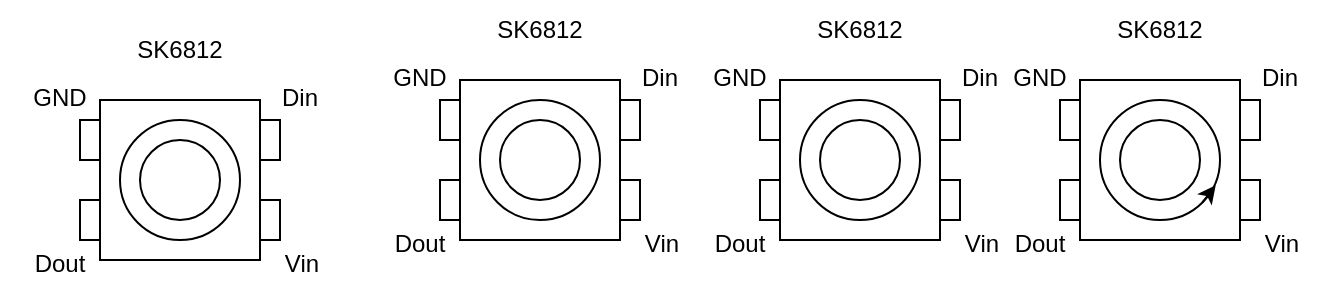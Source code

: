 <mxfile>
    <diagram id="DSKujXKeD6uoOkMUbGKy" name="Page-1">
        <mxGraphModel dx="606" dy="257" grid="1" gridSize="10" guides="1" tooltips="1" connect="1" arrows="1" fold="1" page="1" pageScale="1" pageWidth="827" pageHeight="1169" math="0" shadow="0">
            <root>
                <mxCell id="0"/>
                <mxCell id="1" parent="0"/>
                <mxCell id="19" value="" style="group" parent="1" vertex="1" connectable="0">
                    <mxGeometry x="180" y="650" width="181" height="137" as="geometry"/>
                </mxCell>
                <mxCell id="16" value="SK6812" style="text;html=1;strokeColor=none;fillColor=none;align=center;verticalAlign=middle;whiteSpace=wrap;rounded=0;" parent="19" vertex="1">
                    <mxGeometry x="60" width="60" height="30" as="geometry"/>
                </mxCell>
                <mxCell id="17" value="" style="group" parent="19" vertex="1" connectable="0">
                    <mxGeometry y="24" width="181" height="113" as="geometry"/>
                </mxCell>
                <mxCell id="68" style="edgeStyle=none;html=1;exitX=1;exitY=0.5;exitDx=0;exitDy=0;entryX=1;entryY=1;entryDx=0;entryDy=0;" edge="1" parent="17" source="4" target="11">
                    <mxGeometry relative="1" as="geometry"/>
                </mxCell>
                <mxCell id="4" value="" style="whiteSpace=wrap;html=1;aspect=fixed;" parent="17" vertex="1">
                    <mxGeometry x="50" y="16" width="80" height="80" as="geometry"/>
                </mxCell>
                <mxCell id="5" value="" style="ellipse;whiteSpace=wrap;html=1;aspect=fixed;" parent="17" vertex="1">
                    <mxGeometry x="60" y="26" width="60" height="60" as="geometry"/>
                </mxCell>
                <mxCell id="6" value="" style="ellipse;whiteSpace=wrap;html=1;aspect=fixed;" parent="17" vertex="1">
                    <mxGeometry x="70" y="36" width="40" height="40" as="geometry"/>
                </mxCell>
                <mxCell id="7" value="" style="rounded=0;whiteSpace=wrap;html=1;" parent="17" vertex="1">
                    <mxGeometry x="40" y="26" width="10" height="20" as="geometry"/>
                </mxCell>
                <mxCell id="8" value="" style="rounded=0;whiteSpace=wrap;html=1;" parent="17" vertex="1">
                    <mxGeometry x="40" y="66" width="10" height="20" as="geometry"/>
                </mxCell>
                <mxCell id="9" value="" style="rounded=0;whiteSpace=wrap;html=1;" parent="17" vertex="1">
                    <mxGeometry x="130" y="26" width="10" height="20" as="geometry"/>
                </mxCell>
                <mxCell id="10" value="" style="rounded=0;whiteSpace=wrap;html=1;" parent="17" vertex="1">
                    <mxGeometry x="130" y="66" width="10" height="20" as="geometry"/>
                </mxCell>
                <mxCell id="11" value="GND" style="text;html=1;strokeColor=none;fillColor=none;align=center;verticalAlign=middle;whiteSpace=wrap;rounded=0;" parent="17" vertex="1">
                    <mxGeometry width="60" height="30" as="geometry"/>
                </mxCell>
                <mxCell id="12" value="Dout" style="text;html=1;strokeColor=none;fillColor=none;align=center;verticalAlign=middle;whiteSpace=wrap;rounded=0;" parent="17" vertex="1">
                    <mxGeometry y="83" width="60" height="30" as="geometry"/>
                </mxCell>
                <mxCell id="13" value="Din" style="text;html=1;strokeColor=none;fillColor=none;align=center;verticalAlign=middle;whiteSpace=wrap;rounded=0;" parent="17" vertex="1">
                    <mxGeometry x="120" width="60" height="30" as="geometry"/>
                </mxCell>
                <mxCell id="14" value="Vin" style="text;html=1;strokeColor=none;fillColor=none;align=center;verticalAlign=middle;whiteSpace=wrap;rounded=0;" parent="17" vertex="1">
                    <mxGeometry x="121" y="83" width="60" height="30" as="geometry"/>
                </mxCell>
                <mxCell id="23" value="" style="group" vertex="1" connectable="0" parent="1">
                    <mxGeometry x="360" y="640" width="181" height="137" as="geometry"/>
                </mxCell>
                <mxCell id="24" value="SK6812" style="text;html=1;strokeColor=none;fillColor=none;align=center;verticalAlign=middle;whiteSpace=wrap;rounded=0;" vertex="1" parent="23">
                    <mxGeometry x="60" width="60" height="30" as="geometry"/>
                </mxCell>
                <mxCell id="25" value="" style="group" vertex="1" connectable="0" parent="23">
                    <mxGeometry y="24" width="181" height="113" as="geometry"/>
                </mxCell>
                <mxCell id="26" value="" style="whiteSpace=wrap;html=1;aspect=fixed;" vertex="1" parent="25">
                    <mxGeometry x="50" y="16" width="80" height="80" as="geometry"/>
                </mxCell>
                <mxCell id="27" value="" style="ellipse;whiteSpace=wrap;html=1;aspect=fixed;" vertex="1" parent="25">
                    <mxGeometry x="60" y="26" width="60" height="60" as="geometry"/>
                </mxCell>
                <mxCell id="28" value="" style="ellipse;whiteSpace=wrap;html=1;aspect=fixed;" vertex="1" parent="25">
                    <mxGeometry x="70" y="36" width="40" height="40" as="geometry"/>
                </mxCell>
                <mxCell id="29" value="" style="rounded=0;whiteSpace=wrap;html=1;" vertex="1" parent="25">
                    <mxGeometry x="40" y="26" width="10" height="20" as="geometry"/>
                </mxCell>
                <mxCell id="30" value="" style="rounded=0;whiteSpace=wrap;html=1;" vertex="1" parent="25">
                    <mxGeometry x="40" y="66" width="10" height="20" as="geometry"/>
                </mxCell>
                <mxCell id="31" value="" style="rounded=0;whiteSpace=wrap;html=1;" vertex="1" parent="25">
                    <mxGeometry x="130" y="26" width="10" height="20" as="geometry"/>
                </mxCell>
                <mxCell id="32" value="" style="rounded=0;whiteSpace=wrap;html=1;" vertex="1" parent="25">
                    <mxGeometry x="130" y="66" width="10" height="20" as="geometry"/>
                </mxCell>
                <mxCell id="33" value="GND" style="text;html=1;strokeColor=none;fillColor=none;align=center;verticalAlign=middle;whiteSpace=wrap;rounded=0;" vertex="1" parent="25">
                    <mxGeometry width="60" height="30" as="geometry"/>
                </mxCell>
                <mxCell id="34" value="Dout" style="text;html=1;strokeColor=none;fillColor=none;align=center;verticalAlign=middle;whiteSpace=wrap;rounded=0;" vertex="1" parent="25">
                    <mxGeometry y="83" width="60" height="30" as="geometry"/>
                </mxCell>
                <mxCell id="35" value="Din" style="text;html=1;strokeColor=none;fillColor=none;align=center;verticalAlign=middle;whiteSpace=wrap;rounded=0;" vertex="1" parent="25">
                    <mxGeometry x="120" width="60" height="30" as="geometry"/>
                </mxCell>
                <mxCell id="36" value="Vin" style="text;html=1;strokeColor=none;fillColor=none;align=center;verticalAlign=middle;whiteSpace=wrap;rounded=0;" vertex="1" parent="25">
                    <mxGeometry x="121" y="83" width="60" height="30" as="geometry"/>
                </mxCell>
                <mxCell id="37" value="" style="group" vertex="1" connectable="0" parent="1">
                    <mxGeometry x="520" y="640" width="181" height="137" as="geometry"/>
                </mxCell>
                <mxCell id="38" value="SK6812" style="text;html=1;strokeColor=none;fillColor=none;align=center;verticalAlign=middle;whiteSpace=wrap;rounded=0;" vertex="1" parent="37">
                    <mxGeometry x="60" width="60" height="30" as="geometry"/>
                </mxCell>
                <mxCell id="39" value="" style="group" vertex="1" connectable="0" parent="37">
                    <mxGeometry y="24" width="181" height="113" as="geometry"/>
                </mxCell>
                <mxCell id="40" value="" style="whiteSpace=wrap;html=1;aspect=fixed;" vertex="1" parent="39">
                    <mxGeometry x="50" y="16" width="80" height="80" as="geometry"/>
                </mxCell>
                <mxCell id="41" value="" style="ellipse;whiteSpace=wrap;html=1;aspect=fixed;" vertex="1" parent="39">
                    <mxGeometry x="60" y="26" width="60" height="60" as="geometry"/>
                </mxCell>
                <mxCell id="42" value="" style="ellipse;whiteSpace=wrap;html=1;aspect=fixed;" vertex="1" parent="39">
                    <mxGeometry x="70" y="36" width="40" height="40" as="geometry"/>
                </mxCell>
                <mxCell id="43" value="" style="rounded=0;whiteSpace=wrap;html=1;" vertex="1" parent="39">
                    <mxGeometry x="40" y="26" width="10" height="20" as="geometry"/>
                </mxCell>
                <mxCell id="44" value="" style="rounded=0;whiteSpace=wrap;html=1;" vertex="1" parent="39">
                    <mxGeometry x="40" y="66" width="10" height="20" as="geometry"/>
                </mxCell>
                <mxCell id="45" value="" style="rounded=0;whiteSpace=wrap;html=1;" vertex="1" parent="39">
                    <mxGeometry x="130" y="26" width="10" height="20" as="geometry"/>
                </mxCell>
                <mxCell id="46" value="" style="rounded=0;whiteSpace=wrap;html=1;" vertex="1" parent="39">
                    <mxGeometry x="130" y="66" width="10" height="20" as="geometry"/>
                </mxCell>
                <mxCell id="47" value="GND" style="text;html=1;strokeColor=none;fillColor=none;align=center;verticalAlign=middle;whiteSpace=wrap;rounded=0;" vertex="1" parent="39">
                    <mxGeometry width="60" height="30" as="geometry"/>
                </mxCell>
                <mxCell id="48" value="Dout" style="text;html=1;strokeColor=none;fillColor=none;align=center;verticalAlign=middle;whiteSpace=wrap;rounded=0;" vertex="1" parent="39">
                    <mxGeometry y="83" width="60" height="30" as="geometry"/>
                </mxCell>
                <mxCell id="49" value="Din" style="text;html=1;strokeColor=none;fillColor=none;align=center;verticalAlign=middle;whiteSpace=wrap;rounded=0;" vertex="1" parent="39">
                    <mxGeometry x="120" width="60" height="30" as="geometry"/>
                </mxCell>
                <mxCell id="50" value="Vin" style="text;html=1;strokeColor=none;fillColor=none;align=center;verticalAlign=middle;whiteSpace=wrap;rounded=0;" vertex="1" parent="39">
                    <mxGeometry x="121" y="83" width="60" height="30" as="geometry"/>
                </mxCell>
                <mxCell id="51" value="" style="group" vertex="1" connectable="0" parent="1">
                    <mxGeometry x="670" y="640" width="181" height="137" as="geometry"/>
                </mxCell>
                <mxCell id="52" value="SK6812" style="text;html=1;strokeColor=none;fillColor=none;align=center;verticalAlign=middle;whiteSpace=wrap;rounded=0;" vertex="1" parent="51">
                    <mxGeometry x="60" width="60" height="30" as="geometry"/>
                </mxCell>
                <mxCell id="53" value="" style="group" vertex="1" connectable="0" parent="51">
                    <mxGeometry y="24" width="181" height="113" as="geometry"/>
                </mxCell>
                <mxCell id="54" value="" style="whiteSpace=wrap;html=1;aspect=fixed;" vertex="1" parent="53">
                    <mxGeometry x="50" y="16" width="80" height="80" as="geometry"/>
                </mxCell>
                <mxCell id="55" value="" style="ellipse;whiteSpace=wrap;html=1;aspect=fixed;" vertex="1" parent="53">
                    <mxGeometry x="60" y="26" width="60" height="60" as="geometry"/>
                </mxCell>
                <mxCell id="56" value="" style="ellipse;whiteSpace=wrap;html=1;aspect=fixed;" vertex="1" parent="53">
                    <mxGeometry x="70" y="36" width="40" height="40" as="geometry"/>
                </mxCell>
                <mxCell id="57" value="" style="rounded=0;whiteSpace=wrap;html=1;" vertex="1" parent="53">
                    <mxGeometry x="40" y="26" width="10" height="20" as="geometry"/>
                </mxCell>
                <mxCell id="58" value="" style="rounded=0;whiteSpace=wrap;html=1;" vertex="1" parent="53">
                    <mxGeometry x="40" y="66" width="10" height="20" as="geometry"/>
                </mxCell>
                <mxCell id="59" value="" style="rounded=0;whiteSpace=wrap;html=1;" vertex="1" parent="53">
                    <mxGeometry x="130" y="26" width="10" height="20" as="geometry"/>
                </mxCell>
                <mxCell id="60" value="" style="rounded=0;whiteSpace=wrap;html=1;" vertex="1" parent="53">
                    <mxGeometry x="130" y="66" width="10" height="20" as="geometry"/>
                </mxCell>
                <mxCell id="61" value="GND" style="text;html=1;strokeColor=none;fillColor=none;align=center;verticalAlign=middle;whiteSpace=wrap;rounded=0;" vertex="1" parent="53">
                    <mxGeometry width="60" height="30" as="geometry"/>
                </mxCell>
                <mxCell id="62" value="Dout" style="text;html=1;strokeColor=none;fillColor=none;align=center;verticalAlign=middle;whiteSpace=wrap;rounded=0;" vertex="1" parent="53">
                    <mxGeometry y="83" width="60" height="30" as="geometry"/>
                </mxCell>
                <mxCell id="63" value="Din" style="text;html=1;strokeColor=none;fillColor=none;align=center;verticalAlign=middle;whiteSpace=wrap;rounded=0;" vertex="1" parent="53">
                    <mxGeometry x="120" width="60" height="30" as="geometry"/>
                </mxCell>
                <mxCell id="64" value="Vin" style="text;html=1;strokeColor=none;fillColor=none;align=center;verticalAlign=middle;whiteSpace=wrap;rounded=0;" vertex="1" parent="53">
                    <mxGeometry x="121" y="83" width="60" height="30" as="geometry"/>
                </mxCell>
                <mxCell id="65" style="edgeStyle=none;html=1;exitX=1;exitY=1;exitDx=0;exitDy=0;entryX=0.964;entryY=0.71;entryDx=0;entryDy=0;entryPerimeter=0;" edge="1" parent="53" source="55" target="55">
                    <mxGeometry relative="1" as="geometry"/>
                </mxCell>
            </root>
        </mxGraphModel>
    </diagram>
</mxfile>